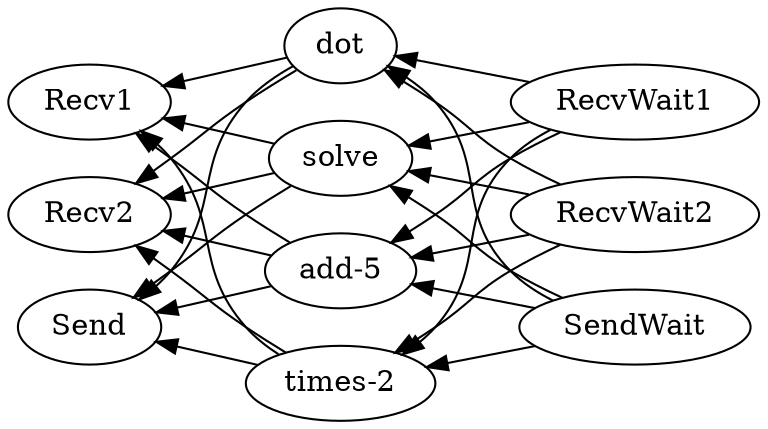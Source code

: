 digraph{
    rankdir = RL;
    RecvWait1 -> "add-5";
    RecvWait1 -> "times-2";
    RecvWait1 -> dot;
    RecvWait1 -> solve;
    RecvWait2 -> "add-5";
    RecvWait2 -> "times-2";
    RecvWait2 -> dot;
    RecvWait2 -> solve;
    SendWait -> "add-5";
    SendWait -> "times-2";
    SendWait -> dot;
    SendWait -> solve;
    "add-5" -> Recv1;
    "times-2" -> Recv1;
    dot -> Recv1;
    solve -> Recv1;
    "add-5" -> Recv2;
    "times-2" -> Recv2;
    dot -> Recv2;
    solve -> Recv2;
    "add-5" -> Send;
    "times-2" -> Send;
    dot -> Send;
    solve -> Send;
}

